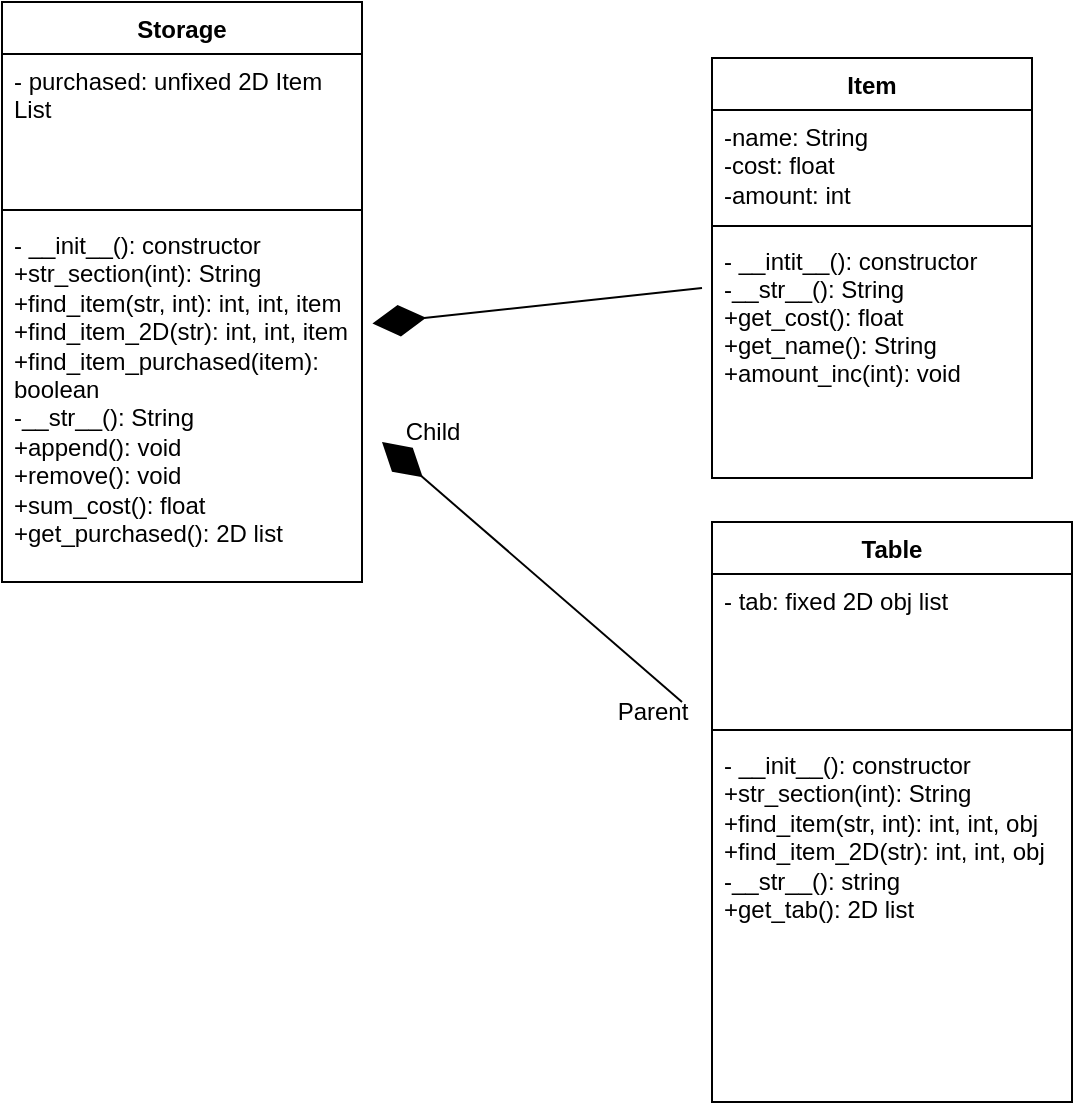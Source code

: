 <mxfile>
    <diagram name="Page-1" id="0xhTL03ZZ8w8dM94weIE">
        <mxGraphModel dx="593" dy="355" grid="1" gridSize="10" guides="1" tooltips="1" connect="1" arrows="1" fold="1" page="1" pageScale="1" pageWidth="850" pageHeight="1100" math="0" shadow="0">
            <root>
                <mxCell id="0"/>
                <mxCell id="1" parent="0"/>
                <mxCell id="r9ktLhKTOW2aritXuNVh-1" value="Storage&#10;" style="swimlane;fontStyle=1;align=center;verticalAlign=top;childLayout=stackLayout;horizontal=1;startSize=26;horizontalStack=0;resizeParent=1;resizeParentMax=0;resizeLast=0;collapsible=1;marginBottom=0;" parent="1" vertex="1">
                    <mxGeometry x="70" y="10" width="180" height="290" as="geometry">
                        <mxRectangle x="220" y="240" width="100" height="30" as="alternateBounds"/>
                    </mxGeometry>
                </mxCell>
                <mxCell id="r9ktLhKTOW2aritXuNVh-2" value="- purchased: unfixed 2D Item List" style="text;strokeColor=none;fillColor=none;align=left;verticalAlign=top;spacingLeft=4;spacingRight=4;overflow=hidden;rotatable=0;points=[[0,0.5],[1,0.5]];portConstraint=eastwest;whiteSpace=wrap;" parent="r9ktLhKTOW2aritXuNVh-1" vertex="1">
                    <mxGeometry y="26" width="180" height="74" as="geometry"/>
                </mxCell>
                <mxCell id="r9ktLhKTOW2aritXuNVh-3" value="" style="line;strokeWidth=1;fillColor=none;align=left;verticalAlign=middle;spacingTop=-1;spacingLeft=3;spacingRight=3;rotatable=0;labelPosition=right;points=[];portConstraint=eastwest;strokeColor=inherit;" parent="r9ktLhKTOW2aritXuNVh-1" vertex="1">
                    <mxGeometry y="100" width="180" height="8" as="geometry"/>
                </mxCell>
                <mxCell id="r9ktLhKTOW2aritXuNVh-4" value="- __init__(): constructor&#10;+str_section(int): String&#10;+find_item(str, int): int, int, item &#10;+find_item_2D(str): int, int, item&#10;+find_item_purchased(item): boolean&#10;-__str__(): String&#10;+append(): void&#10;+remove(): void&#10;+sum_cost(): float&#10;+get_purchased(): 2D list" style="text;strokeColor=none;fillColor=none;align=left;verticalAlign=top;spacingLeft=4;spacingRight=4;overflow=hidden;rotatable=0;points=[[0,0.5],[1,0.5]];portConstraint=eastwest;whiteSpace=wrap;" parent="r9ktLhKTOW2aritXuNVh-1" vertex="1">
                    <mxGeometry y="108" width="180" height="182" as="geometry"/>
                </mxCell>
                <mxCell id="2" value="Item" style="swimlane;fontStyle=1;align=center;verticalAlign=top;childLayout=stackLayout;horizontal=1;startSize=26;horizontalStack=0;resizeParent=1;resizeParentMax=0;resizeLast=0;collapsible=1;marginBottom=0;whiteSpace=wrap;" parent="1" vertex="1">
                    <mxGeometry x="425" y="38" width="160" height="210" as="geometry"/>
                </mxCell>
                <mxCell id="3" value="-name: String&#10;-cost: float&#10;-amount: int" style="text;strokeColor=none;fillColor=none;align=left;verticalAlign=top;spacingLeft=4;spacingRight=4;overflow=hidden;rotatable=0;points=[[0,0.5],[1,0.5]];portConstraint=eastwest;whiteSpace=wrap;" parent="2" vertex="1">
                    <mxGeometry y="26" width="160" height="54" as="geometry"/>
                </mxCell>
                <mxCell id="4" value="" style="line;strokeWidth=1;fillColor=none;align=left;verticalAlign=middle;spacingTop=-1;spacingLeft=3;spacingRight=3;rotatable=0;labelPosition=right;points=[];portConstraint=eastwest;strokeColor=inherit;" parent="2" vertex="1">
                    <mxGeometry y="80" width="160" height="8" as="geometry"/>
                </mxCell>
                <mxCell id="5" value="- __intit__(): constructor&#10;-__str__(): String&#10;+get_cost(): float&#10;+get_name(): String&#10;+amount_inc(int): void" style="text;strokeColor=none;fillColor=none;align=left;verticalAlign=top;spacingLeft=4;spacingRight=4;overflow=hidden;rotatable=0;points=[[0,0.5],[1,0.5]];portConstraint=eastwest;" parent="2" vertex="1">
                    <mxGeometry y="88" width="160" height="122" as="geometry"/>
                </mxCell>
                <mxCell id="6" value="" style="endArrow=diamondThin;endFill=1;endSize=24;html=1;entryX=1.029;entryY=0.29;entryDx=0;entryDy=0;entryPerimeter=0;" parent="1" target="r9ktLhKTOW2aritXuNVh-4" edge="1">
                    <mxGeometry width="160" relative="1" as="geometry">
                        <mxPoint x="420" y="153" as="sourcePoint"/>
                        <mxPoint x="410" y="150" as="targetPoint"/>
                        <Array as="points"/>
                    </mxGeometry>
                </mxCell>
                <mxCell id="8" value="Table" style="swimlane;fontStyle=1;align=center;verticalAlign=top;childLayout=stackLayout;horizontal=1;startSize=26;horizontalStack=0;resizeParent=1;resizeParentMax=0;resizeLast=0;collapsible=1;marginBottom=0;" parent="1" vertex="1">
                    <mxGeometry x="425" y="270" width="180" height="290" as="geometry">
                        <mxRectangle x="220" y="240" width="100" height="30" as="alternateBounds"/>
                    </mxGeometry>
                </mxCell>
                <mxCell id="9" value="- tab: fixed 2D obj list&#10;" style="text;strokeColor=none;fillColor=none;align=left;verticalAlign=top;spacingLeft=4;spacingRight=4;overflow=hidden;rotatable=0;points=[[0,0.5],[1,0.5]];portConstraint=eastwest;whiteSpace=wrap;" parent="8" vertex="1">
                    <mxGeometry y="26" width="180" height="74" as="geometry"/>
                </mxCell>
                <mxCell id="10" value="" style="line;strokeWidth=1;fillColor=none;align=left;verticalAlign=middle;spacingTop=-1;spacingLeft=3;spacingRight=3;rotatable=0;labelPosition=right;points=[];portConstraint=eastwest;strokeColor=inherit;" parent="8" vertex="1">
                    <mxGeometry y="100" width="180" height="8" as="geometry"/>
                </mxCell>
                <mxCell id="11" value="- __init__(): constructor&#10;+str_section(int): String&#10;+find_item(str, int): int, int, obj &#10;+find_item_2D(str): int, int, obj&#10;-__str__(): string&#10;+get_tab(): 2D list" style="text;strokeColor=none;fillColor=none;align=left;verticalAlign=top;spacingLeft=4;spacingRight=4;overflow=hidden;rotatable=0;points=[[0,0.5],[1,0.5]];portConstraint=eastwest;whiteSpace=wrap;" parent="8" vertex="1">
                    <mxGeometry y="108" width="180" height="182" as="geometry"/>
                </mxCell>
                <mxCell id="15" value="" style="endArrow=diamondThin;endFill=1;endSize=24;html=1;" parent="1" edge="1">
                    <mxGeometry width="160" relative="1" as="geometry">
                        <mxPoint x="410" y="360" as="sourcePoint"/>
                        <mxPoint x="260" y="230" as="targetPoint"/>
                    </mxGeometry>
                </mxCell>
                <mxCell id="16" value="Parent" style="text;html=1;align=center;verticalAlign=middle;resizable=0;points=[];autosize=1;strokeColor=none;fillColor=none;" parent="1" vertex="1">
                    <mxGeometry x="365" y="350" width="60" height="30" as="geometry"/>
                </mxCell>
                <mxCell id="18" value="Child" style="text;html=1;align=center;verticalAlign=middle;resizable=0;points=[];autosize=1;strokeColor=none;fillColor=none;" parent="1" vertex="1">
                    <mxGeometry x="260" y="210" width="50" height="30" as="geometry"/>
                </mxCell>
            </root>
        </mxGraphModel>
    </diagram>
</mxfile>